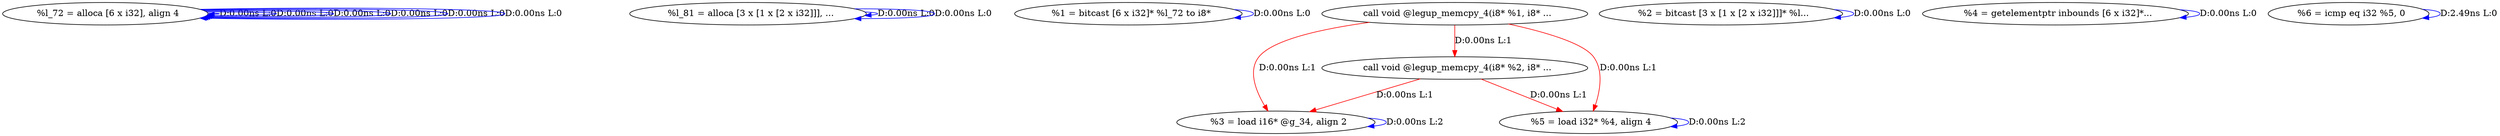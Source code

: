 digraph {
Node0x2dc1200[label="  %l_72 = alloca [6 x i32], align 4"];
Node0x2dc1200 -> Node0x2dc1200[label="D:0.00ns L:0",color=blue];
Node0x2dc1200 -> Node0x2dc1200[label="D:0.00ns L:0",color=blue];
Node0x2dc1200 -> Node0x2dc1200[label="D:0.00ns L:0",color=blue];
Node0x2dc1200 -> Node0x2dc1200[label="D:0.00ns L:0",color=blue];
Node0x2dc1200 -> Node0x2dc1200[label="D:0.00ns L:0",color=blue];
Node0x2dc1200 -> Node0x2dc1200[label="D:0.00ns L:0",color=blue];
Node0x2dc16f0[label="  %l_81 = alloca [3 x [1 x [2 x i32]]], ..."];
Node0x2dc16f0 -> Node0x2dc16f0[label="D:0.00ns L:0",color=blue];
Node0x2dc16f0 -> Node0x2dc16f0[label="D:0.00ns L:0",color=blue];
Node0x2dc1800[label="  %1 = bitcast [6 x i32]* %l_72 to i8*"];
Node0x2dc1800 -> Node0x2dc1800[label="D:0.00ns L:0",color=blue];
Node0x2dc1aa0[label="  call void @legup_memcpy_4(i8* %2, i8* ..."];
Node0x2dc18e0[label="  call void @legup_memcpy_4(i8* %1, i8* ..."];
Node0x2dc18e0 -> Node0x2dc1aa0[label="D:0.00ns L:1",color=red];
Node0x2dc1b80[label="  %3 = load i16* @g_34, align 2"];
Node0x2dc18e0 -> Node0x2dc1b80[label="D:0.00ns L:1",color=red];
Node0x2dc1d70[label="  %5 = load i32* %4, align 4"];
Node0x2dc18e0 -> Node0x2dc1d70[label="D:0.00ns L:1",color=red];
Node0x2dc19c0[label="  %2 = bitcast [3 x [1 x [2 x i32]]]* %l..."];
Node0x2dc19c0 -> Node0x2dc19c0[label="D:0.00ns L:0",color=blue];
Node0x2dc1aa0 -> Node0x2dc1b80[label="D:0.00ns L:1",color=red];
Node0x2dc1aa0 -> Node0x2dc1d70[label="D:0.00ns L:1",color=red];
Node0x2dc1b80 -> Node0x2dc1b80[label="D:0.00ns L:2",color=blue];
Node0x2dc1c90[label="  %4 = getelementptr inbounds [6 x i32]*..."];
Node0x2dc1c90 -> Node0x2dc1c90[label="D:0.00ns L:0",color=blue];
Node0x2dc1d70 -> Node0x2dc1d70[label="D:0.00ns L:2",color=blue];
Node0x2dc1e50[label="  %6 = icmp eq i32 %5, 0"];
Node0x2dc1e50 -> Node0x2dc1e50[label="D:2.49ns L:0",color=blue];
}
